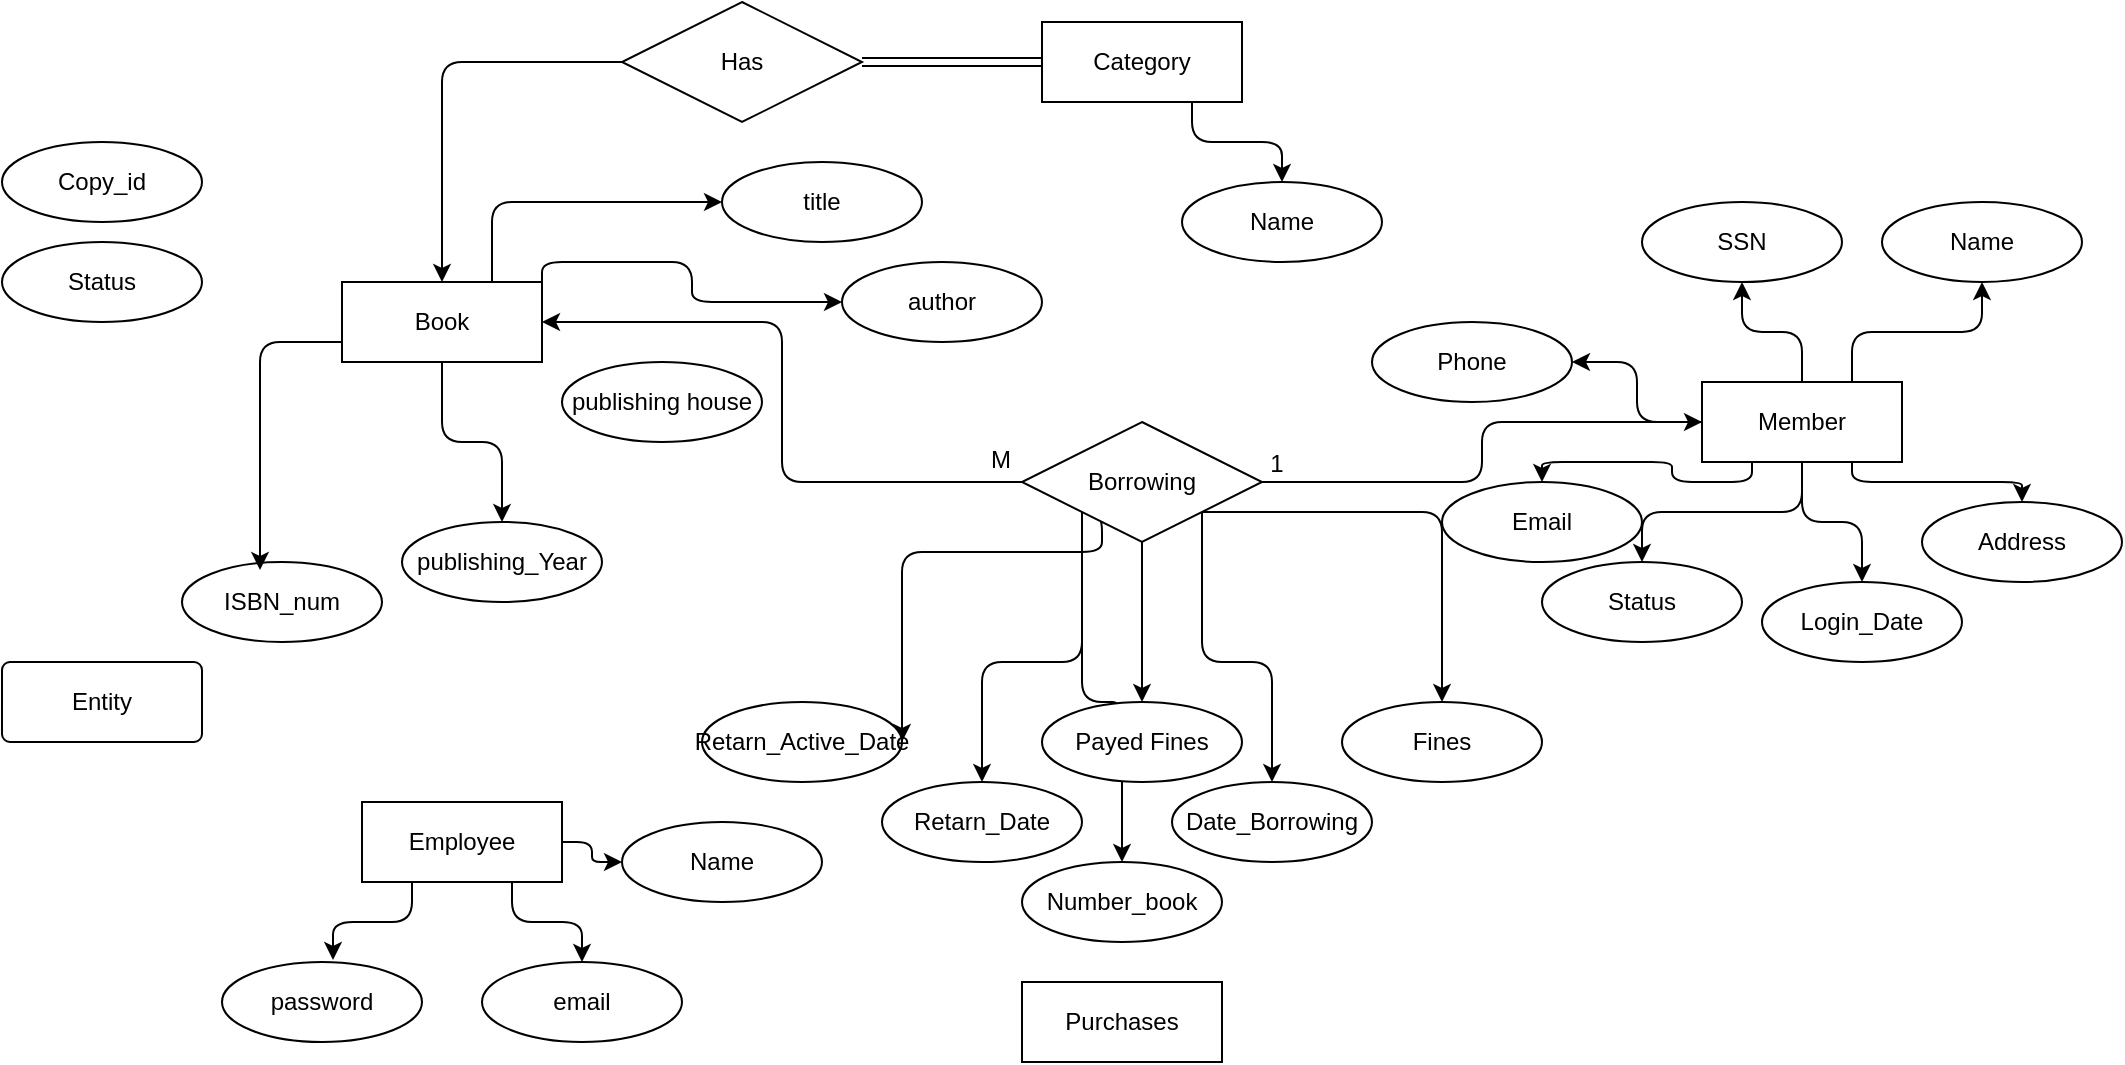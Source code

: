 <mxfile>
    <diagram id="DAdZECAHYlSi5J5Iu7A8" name="Page-1">
        <mxGraphModel dx="530" dy="344" grid="1" gridSize="10" guides="1" tooltips="1" connect="1" arrows="1" fold="1" page="1" pageScale="1" pageWidth="850" pageHeight="1100" math="0" shadow="0">
            <root>
                <mxCell id="0"/>
                <mxCell id="1" parent="0"/>
                <mxCell id="10" style="edgeStyle=orthogonalEdgeStyle;html=1;exitX=0.5;exitY=1;exitDx=0;exitDy=0;entryX=0.5;entryY=0;entryDx=0;entryDy=0;" parent="1" source="2" target="6" edge="1">
                    <mxGeometry relative="1" as="geometry"/>
                </mxCell>
                <mxCell id="12" style="edgeStyle=orthogonalEdgeStyle;html=1;exitX=1;exitY=0;exitDx=0;exitDy=0;entryX=0;entryY=0.5;entryDx=0;entryDy=0;" parent="1" source="2" target="4" edge="1">
                    <mxGeometry relative="1" as="geometry"/>
                </mxCell>
                <mxCell id="13" style="edgeStyle=orthogonalEdgeStyle;html=1;exitX=0.75;exitY=0;exitDx=0;exitDy=0;entryX=0;entryY=0.5;entryDx=0;entryDy=0;" parent="1" source="2" target="3" edge="1">
                    <mxGeometry relative="1" as="geometry"/>
                </mxCell>
                <mxCell id="2" value="Book" style="whiteSpace=wrap;html=1;align=center;" parent="1" vertex="1">
                    <mxGeometry x="210" y="160" width="100" height="40" as="geometry"/>
                </mxCell>
                <mxCell id="3" value="title" style="ellipse;whiteSpace=wrap;html=1;align=center;" parent="1" vertex="1">
                    <mxGeometry x="400" y="100" width="100" height="40" as="geometry"/>
                </mxCell>
                <mxCell id="4" value="author" style="ellipse;whiteSpace=wrap;html=1;align=center;" parent="1" vertex="1">
                    <mxGeometry x="460" y="150" width="100" height="40" as="geometry"/>
                </mxCell>
                <mxCell id="5" value="publishing house" style="ellipse;whiteSpace=wrap;html=1;align=center;" parent="1" vertex="1">
                    <mxGeometry x="320" y="200" width="100" height="40" as="geometry"/>
                </mxCell>
                <mxCell id="6" value="publishing_Year" style="ellipse;whiteSpace=wrap;html=1;align=center;" parent="1" vertex="1">
                    <mxGeometry x="240" y="280" width="100" height="40" as="geometry"/>
                </mxCell>
                <mxCell id="7" value="ISBN_num" style="ellipse;whiteSpace=wrap;html=1;align=center;" parent="1" vertex="1">
                    <mxGeometry x="130" y="300" width="100" height="40" as="geometry"/>
                </mxCell>
                <mxCell id="9" style="edgeStyle=orthogonalEdgeStyle;html=1;exitX=0;exitY=0.75;exitDx=0;exitDy=0;entryX=0.39;entryY=0.1;entryDx=0;entryDy=0;entryPerimeter=0;" parent="1" source="2" target="7" edge="1">
                    <mxGeometry relative="1" as="geometry"/>
                </mxCell>
                <mxCell id="16" style="edgeStyle=orthogonalEdgeStyle;html=1;exitX=0.75;exitY=1;exitDx=0;exitDy=0;entryX=0.5;entryY=0;entryDx=0;entryDy=0;" parent="1" source="14" target="15" edge="1">
                    <mxGeometry relative="1" as="geometry"/>
                </mxCell>
                <mxCell id="80" style="edgeStyle=none;html=1;exitX=0;exitY=0.5;exitDx=0;exitDy=0;shape=link;" parent="1" source="14" target="67" edge="1">
                    <mxGeometry relative="1" as="geometry"/>
                </mxCell>
                <mxCell id="14" value="Category" style="whiteSpace=wrap;html=1;align=center;" parent="1" vertex="1">
                    <mxGeometry x="560" y="30" width="100" height="40" as="geometry"/>
                </mxCell>
                <mxCell id="15" value="Name" style="ellipse;whiteSpace=wrap;html=1;align=center;" parent="1" vertex="1">
                    <mxGeometry x="630" y="110" width="100" height="40" as="geometry"/>
                </mxCell>
                <mxCell id="24" value="&lt;span style=&quot;color: rgb(0, 0, 0);&quot;&gt;Copy_id&lt;/span&gt;" style="ellipse;whiteSpace=wrap;html=1;align=center;" parent="1" vertex="1">
                    <mxGeometry x="40" y="90" width="100" height="40" as="geometry"/>
                </mxCell>
                <mxCell id="26" value="&lt;span style=&quot;color: rgb(0, 0, 0);&quot;&gt;Status&lt;/span&gt;" style="ellipse;whiteSpace=wrap;html=1;align=center;" parent="1" vertex="1">
                    <mxGeometry x="40" y="140" width="100" height="40" as="geometry"/>
                </mxCell>
                <mxCell id="32" style="edgeStyle=orthogonalEdgeStyle;html=1;exitX=0.75;exitY=0;exitDx=0;exitDy=0;" parent="1" source="28" target="31" edge="1">
                    <mxGeometry relative="1" as="geometry"/>
                </mxCell>
                <mxCell id="34" style="edgeStyle=orthogonalEdgeStyle;html=1;" parent="1" source="28" target="33" edge="1">
                    <mxGeometry relative="1" as="geometry"/>
                </mxCell>
                <mxCell id="36" value="" style="edgeStyle=orthogonalEdgeStyle;html=1;" parent="1" source="28" target="35" edge="1">
                    <mxGeometry relative="1" as="geometry"/>
                </mxCell>
                <mxCell id="38" style="edgeStyle=orthogonalEdgeStyle;html=1;exitX=0.25;exitY=1;exitDx=0;exitDy=0;" parent="1" source="28" target="37" edge="1">
                    <mxGeometry relative="1" as="geometry"/>
                </mxCell>
                <mxCell id="40" style="edgeStyle=orthogonalEdgeStyle;html=1;exitX=0.75;exitY=1;exitDx=0;exitDy=0;entryX=0.5;entryY=0;entryDx=0;entryDy=0;" parent="1" source="28" target="39" edge="1">
                    <mxGeometry relative="1" as="geometry"/>
                </mxCell>
                <mxCell id="42" style="edgeStyle=orthogonalEdgeStyle;html=1;exitX=0.5;exitY=1;exitDx=0;exitDy=0;" parent="1" source="28" target="41" edge="1">
                    <mxGeometry relative="1" as="geometry"/>
                </mxCell>
                <mxCell id="44" style="edgeStyle=orthogonalEdgeStyle;html=1;exitX=0.5;exitY=1;exitDx=0;exitDy=0;" parent="1" source="28" target="43" edge="1">
                    <mxGeometry relative="1" as="geometry"/>
                </mxCell>
                <mxCell id="28" value="Member" style="whiteSpace=wrap;html=1;align=center;" parent="1" vertex="1">
                    <mxGeometry x="890" y="210" width="100" height="40" as="geometry"/>
                </mxCell>
                <mxCell id="31" value="Name" style="ellipse;whiteSpace=wrap;html=1;align=center;" parent="1" vertex="1">
                    <mxGeometry x="980" y="120" width="100" height="40" as="geometry"/>
                </mxCell>
                <mxCell id="33" value="SSN" style="ellipse;whiteSpace=wrap;html=1;align=center;" parent="1" vertex="1">
                    <mxGeometry x="860" y="120" width="100" height="40" as="geometry"/>
                </mxCell>
                <mxCell id="35" value="Phone" style="ellipse;whiteSpace=wrap;html=1;align=center;" parent="1" vertex="1">
                    <mxGeometry x="725" y="180" width="100" height="40" as="geometry"/>
                </mxCell>
                <mxCell id="37" value="Email" style="ellipse;whiteSpace=wrap;html=1;align=center;" parent="1" vertex="1">
                    <mxGeometry x="760" y="260" width="100" height="40" as="geometry"/>
                </mxCell>
                <mxCell id="39" value="Address" style="ellipse;whiteSpace=wrap;html=1;align=center;" parent="1" vertex="1">
                    <mxGeometry x="1000" y="270" width="100" height="40" as="geometry"/>
                </mxCell>
                <mxCell id="41" value="Login_Date" style="ellipse;whiteSpace=wrap;html=1;align=center;" parent="1" vertex="1">
                    <mxGeometry x="920" y="310" width="100" height="40" as="geometry"/>
                </mxCell>
                <mxCell id="43" value="Status" style="ellipse;whiteSpace=wrap;html=1;align=center;" parent="1" vertex="1">
                    <mxGeometry x="810" y="300" width="100" height="40" as="geometry"/>
                </mxCell>
                <mxCell id="49" style="edgeStyle=orthogonalEdgeStyle;html=1;exitX=1;exitY=1;exitDx=0;exitDy=0;entryX=0.5;entryY=0;entryDx=0;entryDy=0;" parent="1" source="47" target="48" edge="1">
                    <mxGeometry relative="1" as="geometry"/>
                </mxCell>
                <mxCell id="51" style="edgeStyle=orthogonalEdgeStyle;html=1;exitX=0;exitY=1;exitDx=0;exitDy=0;entryX=0.5;entryY=0;entryDx=0;entryDy=0;" parent="1" source="47" target="50" edge="1">
                    <mxGeometry relative="1" as="geometry"/>
                </mxCell>
                <mxCell id="53" style="edgeStyle=orthogonalEdgeStyle;html=1;exitX=0;exitY=1;exitDx=0;exitDy=0;" parent="1" source="47" target="52" edge="1">
                    <mxGeometry relative="1" as="geometry">
                        <Array as="points">
                            <mxPoint x="590" y="295"/>
                            <mxPoint x="490" y="295"/>
                        </Array>
                    </mxGeometry>
                </mxCell>
                <mxCell id="56" style="edgeStyle=orthogonalEdgeStyle;html=1;exitX=1;exitY=1;exitDx=0;exitDy=0;entryX=0.5;entryY=0;entryDx=0;entryDy=0;" parent="1" source="47" target="55" edge="1">
                    <mxGeometry relative="1" as="geometry"/>
                </mxCell>
                <mxCell id="58" style="edgeStyle=orthogonalEdgeStyle;html=1;exitX=0.5;exitY=1;exitDx=0;exitDy=0;entryX=0.5;entryY=0;entryDx=0;entryDy=0;" parent="1" source="47" target="57" edge="1">
                    <mxGeometry relative="1" as="geometry"/>
                </mxCell>
                <mxCell id="75" style="edgeStyle=orthogonalEdgeStyle;html=1;exitX=0;exitY=1;exitDx=0;exitDy=0;" parent="1" source="47" target="74" edge="1">
                    <mxGeometry relative="1" as="geometry"/>
                </mxCell>
                <mxCell id="76" style="edgeStyle=orthogonalEdgeStyle;html=1;entryX=1;entryY=0.5;entryDx=0;entryDy=0;" parent="1" source="47" target="2" edge="1">
                    <mxGeometry relative="1" as="geometry"/>
                </mxCell>
                <mxCell id="77" style="edgeStyle=orthogonalEdgeStyle;html=1;entryX=0;entryY=0.5;entryDx=0;entryDy=0;" parent="1" source="47" target="28" edge="1">
                    <mxGeometry relative="1" as="geometry"/>
                </mxCell>
                <mxCell id="47" value="Borrowing" style="shape=rhombus;perimeter=rhombusPerimeter;whiteSpace=wrap;html=1;align=center;" parent="1" vertex="1">
                    <mxGeometry x="550" y="230" width="120" height="60" as="geometry"/>
                </mxCell>
                <mxCell id="48" value="Date_Borrowing" style="ellipse;whiteSpace=wrap;html=1;align=center;" parent="1" vertex="1">
                    <mxGeometry x="625" y="410" width="100" height="40" as="geometry"/>
                </mxCell>
                <mxCell id="50" value="Retarn_Date" style="ellipse;whiteSpace=wrap;html=1;align=center;" parent="1" vertex="1">
                    <mxGeometry x="480" y="410" width="100" height="40" as="geometry"/>
                </mxCell>
                <mxCell id="52" value="Retarn_Active_Date" style="ellipse;whiteSpace=wrap;html=1;align=center;" parent="1" vertex="1">
                    <mxGeometry x="390" y="370" width="100" height="40" as="geometry"/>
                </mxCell>
                <mxCell id="55" value="Fines" style="ellipse;whiteSpace=wrap;html=1;align=center;" parent="1" vertex="1">
                    <mxGeometry x="710" y="370" width="100" height="40" as="geometry"/>
                </mxCell>
                <mxCell id="57" value="Payed Fines" style="ellipse;whiteSpace=wrap;html=1;align=center;" parent="1" vertex="1">
                    <mxGeometry x="560" y="370" width="100" height="40" as="geometry"/>
                </mxCell>
                <mxCell id="63" style="edgeStyle=orthogonalEdgeStyle;html=1;exitX=0.75;exitY=1;exitDx=0;exitDy=0;" parent="1" source="59" target="60" edge="1">
                    <mxGeometry relative="1" as="geometry"/>
                </mxCell>
                <mxCell id="65" value="" style="edgeStyle=orthogonalEdgeStyle;html=1;" parent="1" source="59" target="64" edge="1">
                    <mxGeometry relative="1" as="geometry"/>
                </mxCell>
                <mxCell id="59" value="Employee" style="whiteSpace=wrap;html=1;align=center;" parent="1" vertex="1">
                    <mxGeometry x="220" y="420" width="100" height="40" as="geometry"/>
                </mxCell>
                <mxCell id="60" value="email" style="ellipse;whiteSpace=wrap;html=1;align=center;" parent="1" vertex="1">
                    <mxGeometry x="280" y="500" width="100" height="40" as="geometry"/>
                </mxCell>
                <mxCell id="61" value="password" style="ellipse;whiteSpace=wrap;html=1;align=center;" parent="1" vertex="1">
                    <mxGeometry x="150" y="500" width="100" height="40" as="geometry"/>
                </mxCell>
                <mxCell id="62" style="edgeStyle=orthogonalEdgeStyle;html=1;exitX=0.25;exitY=1;exitDx=0;exitDy=0;entryX=0.555;entryY=-0.025;entryDx=0;entryDy=0;entryPerimeter=0;" parent="1" source="59" target="61" edge="1">
                    <mxGeometry relative="1" as="geometry"/>
                </mxCell>
                <mxCell id="64" value="Name" style="ellipse;whiteSpace=wrap;html=1;align=center;" parent="1" vertex="1">
                    <mxGeometry x="350" y="430" width="100" height="40" as="geometry"/>
                </mxCell>
                <mxCell id="66" value="Purchases" style="whiteSpace=wrap;html=1;align=center;" parent="1" vertex="1">
                    <mxGeometry x="550" y="510" width="100" height="40" as="geometry"/>
                </mxCell>
                <mxCell id="68" style="edgeStyle=orthogonalEdgeStyle;html=1;" parent="1" source="67" target="2" edge="1">
                    <mxGeometry relative="1" as="geometry"/>
                </mxCell>
                <mxCell id="67" value="Has" style="shape=rhombus;perimeter=rhombusPerimeter;whiteSpace=wrap;html=1;align=center;" parent="1" vertex="1">
                    <mxGeometry x="350" y="20" width="120" height="60" as="geometry"/>
                </mxCell>
                <mxCell id="74" value="Number_book" style="ellipse;whiteSpace=wrap;html=1;align=center;" parent="1" vertex="1">
                    <mxGeometry x="550" y="450" width="100" height="40" as="geometry"/>
                </mxCell>
                <mxCell id="78" value="1" style="text;html=1;align=center;verticalAlign=middle;resizable=0;points=[];autosize=1;strokeColor=none;fillColor=none;" parent="1" vertex="1">
                    <mxGeometry x="662" y="236" width="30" height="30" as="geometry"/>
                </mxCell>
                <mxCell id="79" value="M" style="text;html=1;align=center;verticalAlign=middle;resizable=0;points=[];autosize=1;strokeColor=none;fillColor=none;" parent="1" vertex="1">
                    <mxGeometry x="524" y="234" width="30" height="30" as="geometry"/>
                </mxCell>
                <mxCell id="81" value="Entity" style="rounded=1;arcSize=10;whiteSpace=wrap;html=1;align=center;" parent="1" vertex="1">
                    <mxGeometry x="40" y="350" width="100" height="40" as="geometry"/>
                </mxCell>
            </root>
        </mxGraphModel>
    </diagram>
</mxfile>